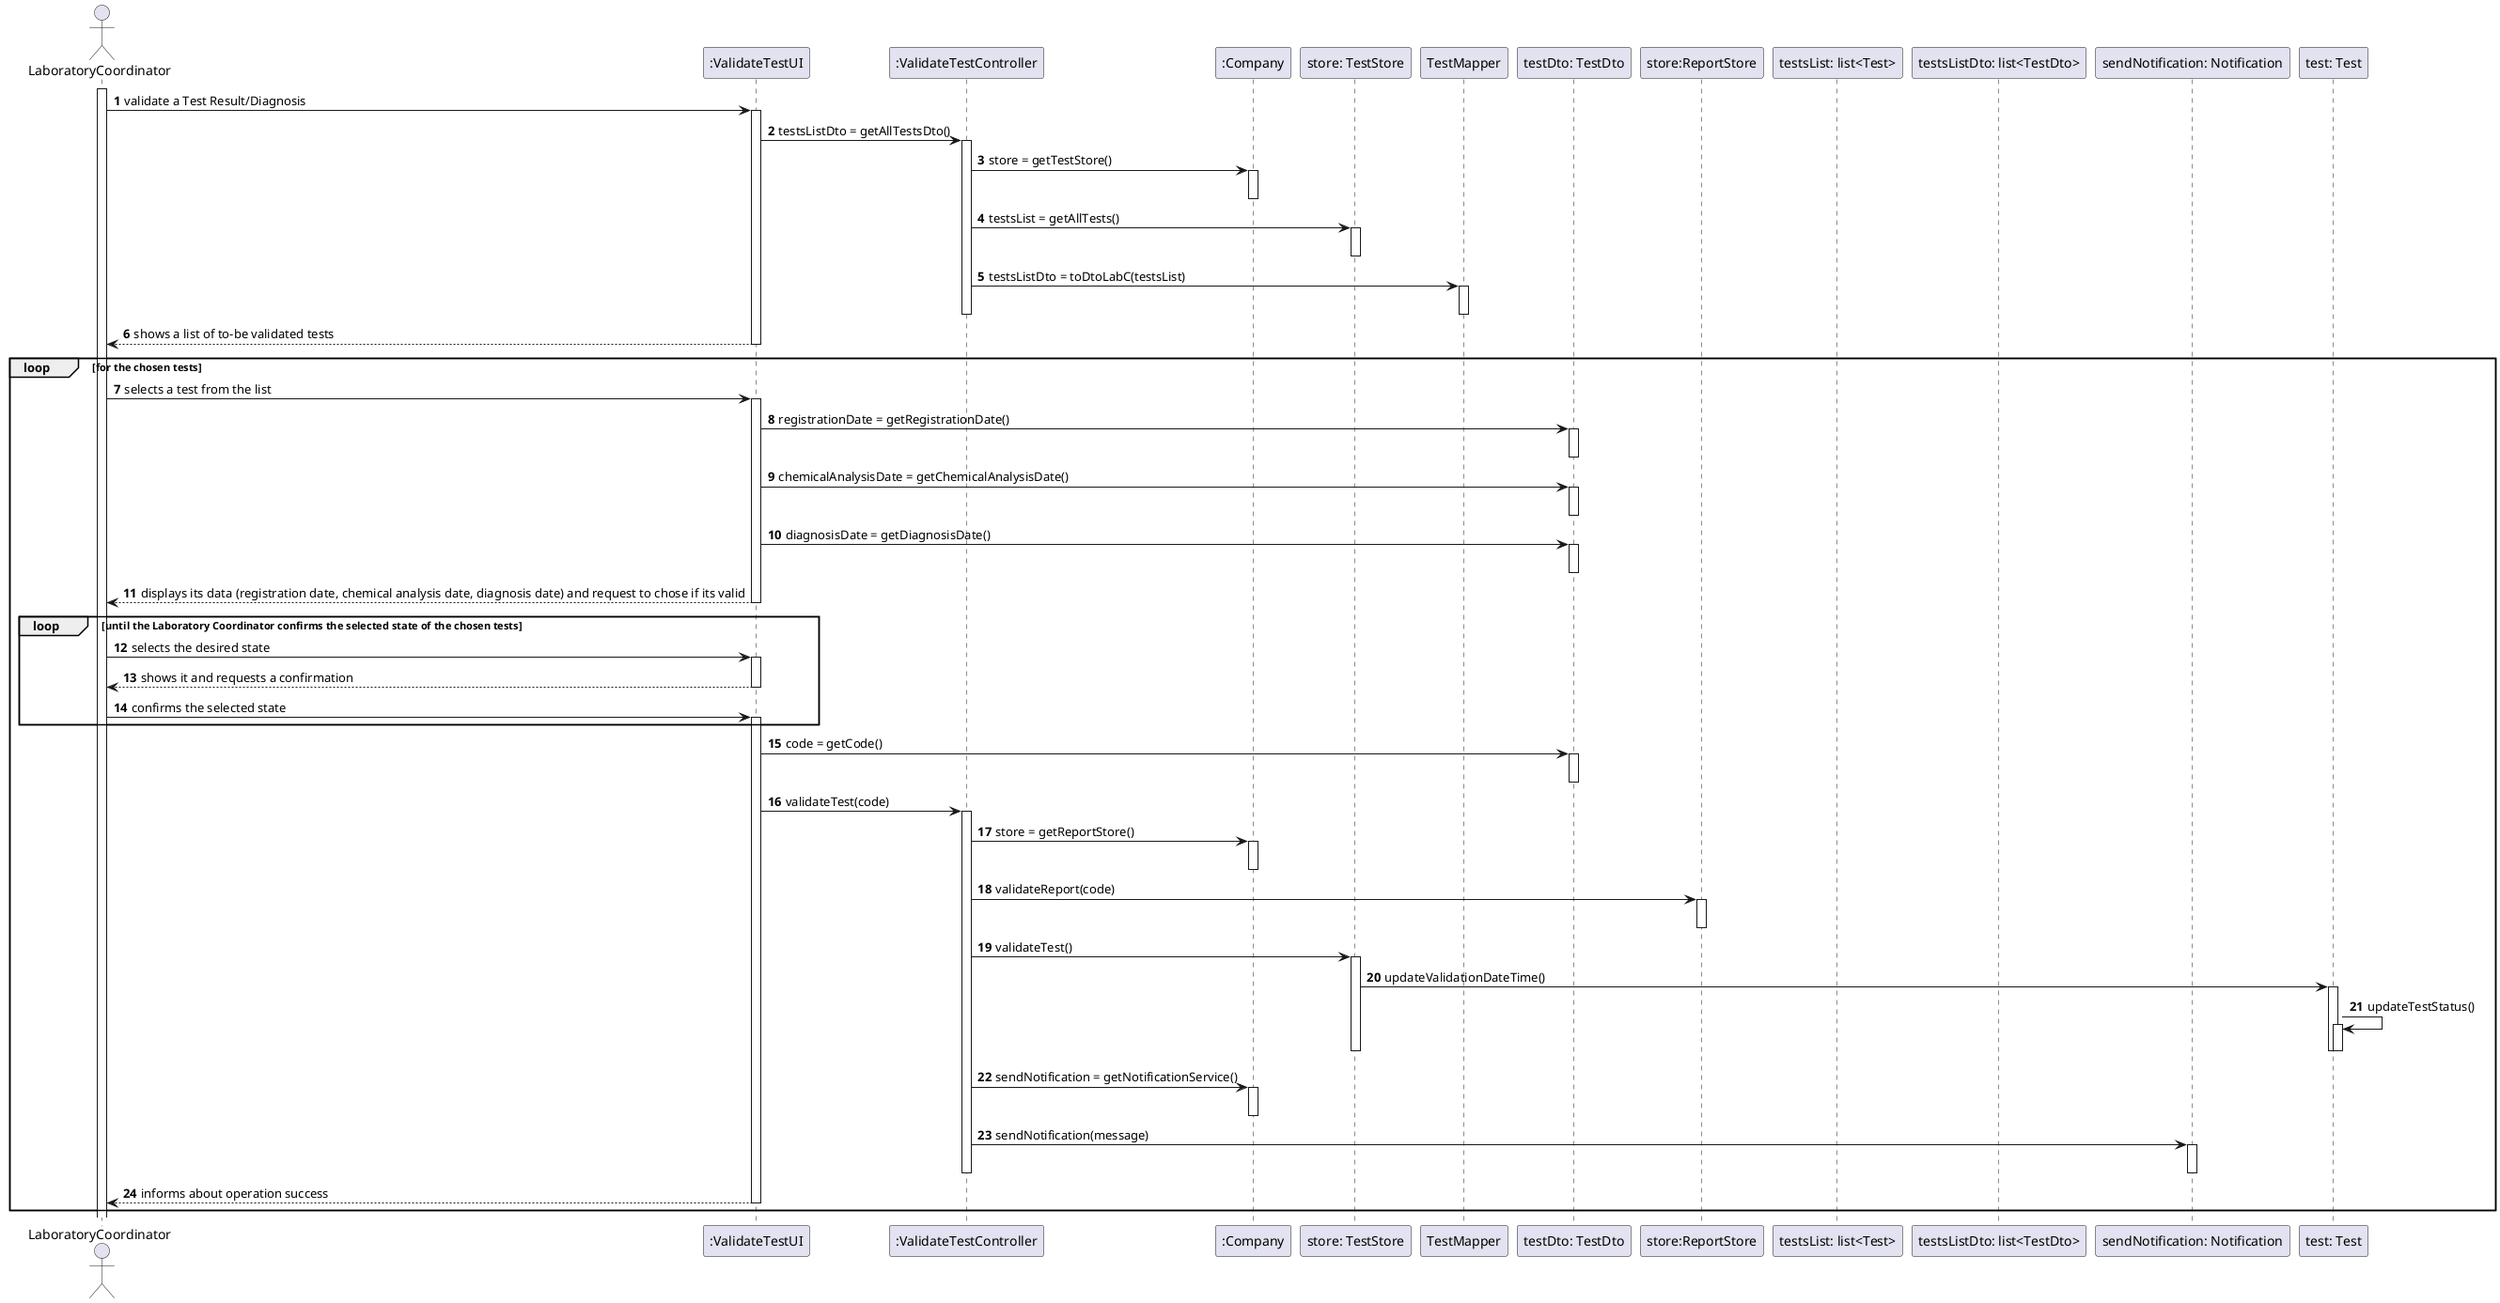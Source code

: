 @startuml
autonumber

actor "LaboratoryCoordinator" as labC
activate labC

participant ":ValidateTestUI" as validateTestUI
participant ":ValidateTestController" as validateTestCont
participant ":Company" as comp
participant "store: TestStore" as TestStore
participant "TestMapper" as TestMapper
participant "testDto: TestDto" as TestDto
participant "store:ReportStore" as ReportStore
participant "testsList: list<Test>" as testsList
participant "testsListDto: list<TestDto>" as testsListDto
participant "sendNotification: Notification" as notification
participant "test: Test" as test


labC -> validateTestUI : validate a Test Result/Diagnosis


activate validateTestUI
validateTestUI -> validateTestCont: testsListDto = getAllTestsDto()


activate validateTestCont


validateTestCont -> comp : store = getTestStore()
activate comp
deactivate comp


validateTestCont -> TestStore : testsList = getAllTests()
activate TestStore
deactivate TestStore


validateTestCont -> TestMapper : testsListDto = toDtoLabC(testsList)
activate TestMapper
deactivate TestMapper


deactivate validateTestCont


validateTestUI --> labC : shows a list of to-be validated tests
deactivate validateTestUI


loop for the chosen tests
labC -> validateTestUI : selects a test from the list
activate validateTestUI


validateTestUI -> TestDto : registrationDate = getRegistrationDate()
activate TestDto
deactivate TestDto


validateTestUI -> TestDto : chemicalAnalysisDate = getChemicalAnalysisDate()
activate TestDto
deactivate TestDto


validateTestUI -> TestDto : diagnosisDate = getDiagnosisDate()
activate TestDto
deactivate TestDto


validateTestUI --> labC : displays its data (registration date, chemical analysis date, diagnosis date) and request to chose if its valid
deactivate validateTestUI


deactivate validateTestUI


loop until the Laboratory Coordinator confirms the selected state of the chosen tests
labC -> validateTestUI : selects the desired state
activate validateTestUI


validateTestUI --> labC : shows it and requests a confirmation
deactivate validateTestUI

labC -> validateTestUI : confirms the selected state
activate validateTestUI
end


validateTestUI -> TestDto : code = getCode()
activate TestDto
deactivate TestDto


validateTestUI -> validateTestCont : validateTest(code)


activate validateTestCont

validateTestCont -> comp: store = getReportStore()
activate comp
deactivate comp


validateTestCont -> ReportStore : validateReport(code)
activate ReportStore
deactivate ReportStore

validateTestCont -> TestStore : validateTest()
activate TestStore


TestStore -> test ++: updateValidationDateTime()


test -> test ++: updateTestStatus()
deactivate test
deactivate test
deactivate TestStore


validateTestCont -> comp: sendNotification = getNotificationService()
activate comp
deactivate comp


validateTestCont -> notification: sendNotification(message)
activate notification
deactivate notification
deactivate validateTestCont


validateTestUI --> labC : informs about operation success
deactivate validateTestCont
deactivate validateTestUI

end
@enduml